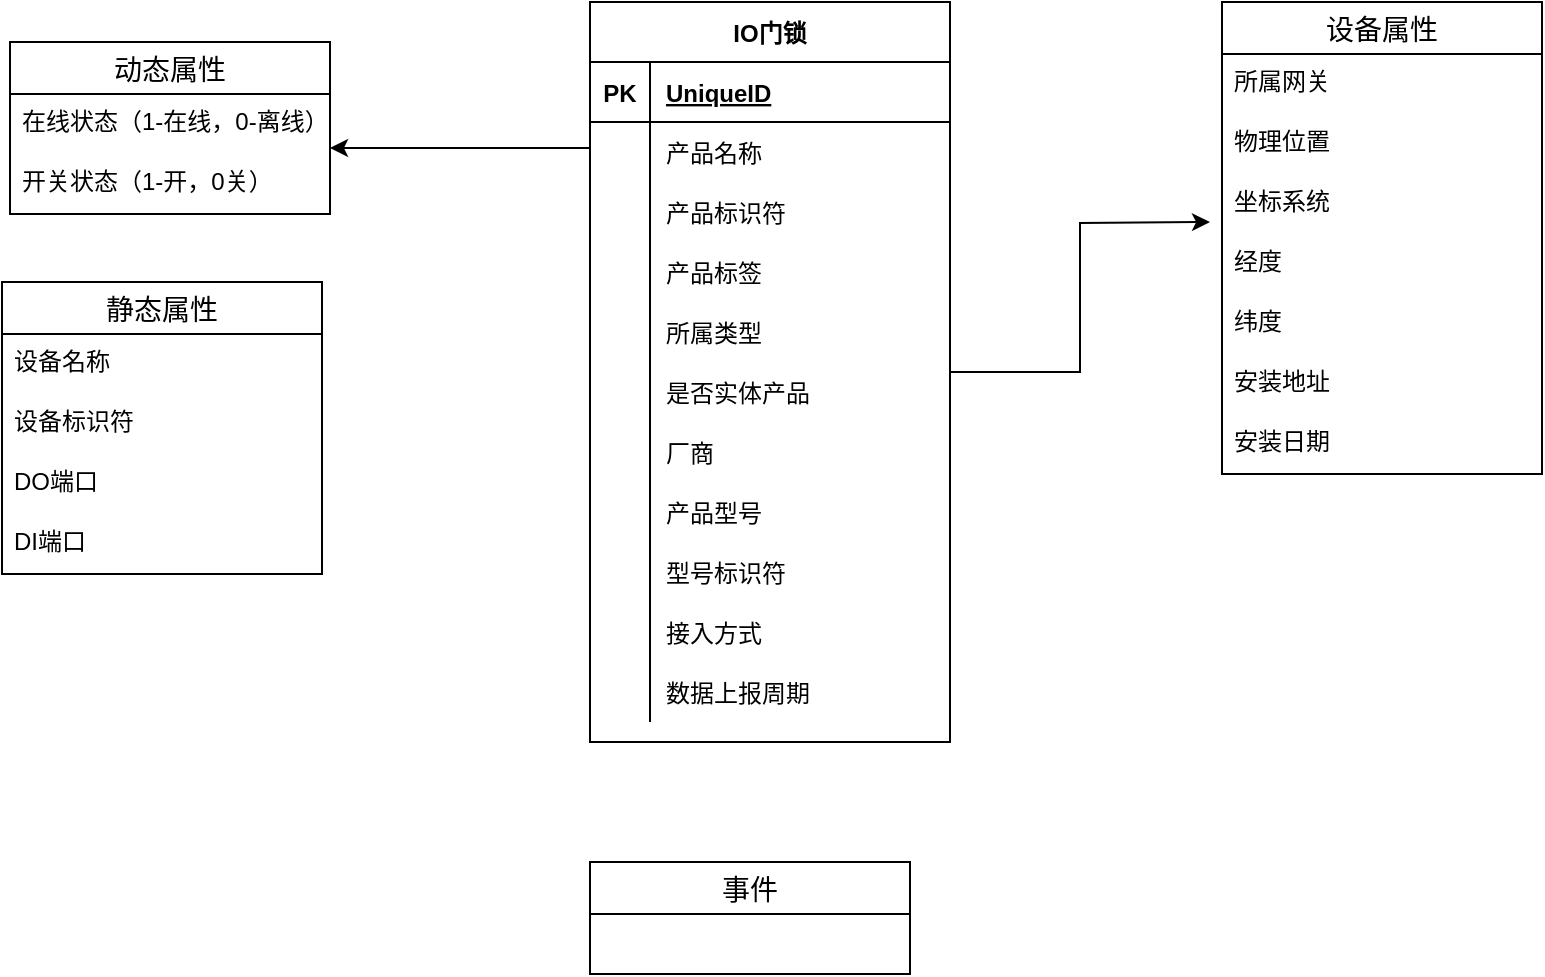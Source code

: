 <mxfile version="14.8.4" type="github">
  <diagram id="exYlIwoRCqoKy-3qKyyk" name="Page-1">
    <mxGraphModel dx="946" dy="518" grid="1" gridSize="10" guides="1" tooltips="1" connect="1" arrows="1" fold="1" page="1" pageScale="1" pageWidth="827" pageHeight="1169" math="0" shadow="0">
      <root>
        <mxCell id="0" />
        <mxCell id="1" parent="0" />
        <mxCell id="SLLAKNv1LBHuQRLllBD7-59" value="" style="edgeStyle=orthogonalEdgeStyle;rounded=0;orthogonalLoop=1;jettySize=auto;html=1;" parent="1" source="SLLAKNv1LBHuQRLllBD7-14" edge="1">
          <mxGeometry relative="1" as="geometry">
            <mxPoint x="634" y="130" as="targetPoint" />
          </mxGeometry>
        </mxCell>
        <mxCell id="P2__7eD1PNoK326hBarC-8" value="" style="edgeStyle=orthogonalEdgeStyle;rounded=0;orthogonalLoop=1;jettySize=auto;html=1;" edge="1" parent="1">
          <mxGeometry relative="1" as="geometry">
            <mxPoint x="324" y="93" as="sourcePoint" />
            <mxPoint x="194" y="93" as="targetPoint" />
          </mxGeometry>
        </mxCell>
        <mxCell id="SLLAKNv1LBHuQRLllBD7-14" value="IO门锁" style="shape=table;startSize=30;container=1;collapsible=1;childLayout=tableLayout;fixedRows=1;rowLines=0;fontStyle=1;align=center;resizeLast=1;" parent="1" vertex="1">
          <mxGeometry x="324" y="20" width="180" height="370" as="geometry">
            <mxRectangle x="324" y="90" width="70" height="30" as="alternateBounds" />
          </mxGeometry>
        </mxCell>
        <mxCell id="SLLAKNv1LBHuQRLllBD7-15" value="" style="shape=partialRectangle;collapsible=0;dropTarget=0;pointerEvents=0;fillColor=none;top=0;left=0;bottom=1;right=0;points=[[0,0.5],[1,0.5]];portConstraint=eastwest;" parent="SLLAKNv1LBHuQRLllBD7-14" vertex="1">
          <mxGeometry y="30" width="180" height="30" as="geometry" />
        </mxCell>
        <mxCell id="SLLAKNv1LBHuQRLllBD7-16" value="PK" style="shape=partialRectangle;connectable=0;fillColor=none;top=0;left=0;bottom=0;right=0;fontStyle=1;overflow=hidden;" parent="SLLAKNv1LBHuQRLllBD7-15" vertex="1">
          <mxGeometry width="30" height="30" as="geometry" />
        </mxCell>
        <mxCell id="SLLAKNv1LBHuQRLllBD7-17" value="UniqueID" style="shape=partialRectangle;connectable=0;fillColor=none;top=0;left=0;bottom=0;right=0;align=left;spacingLeft=6;fontStyle=5;overflow=hidden;" parent="SLLAKNv1LBHuQRLllBD7-15" vertex="1">
          <mxGeometry x="30" width="150" height="30" as="geometry" />
        </mxCell>
        <mxCell id="SLLAKNv1LBHuQRLllBD7-18" value="" style="shape=partialRectangle;collapsible=0;dropTarget=0;pointerEvents=0;fillColor=none;top=0;left=0;bottom=0;right=0;points=[[0,0.5],[1,0.5]];portConstraint=eastwest;" parent="SLLAKNv1LBHuQRLllBD7-14" vertex="1">
          <mxGeometry y="60" width="180" height="30" as="geometry" />
        </mxCell>
        <mxCell id="SLLAKNv1LBHuQRLllBD7-19" value="" style="shape=partialRectangle;connectable=0;fillColor=none;top=0;left=0;bottom=0;right=0;editable=1;overflow=hidden;" parent="SLLAKNv1LBHuQRLllBD7-18" vertex="1">
          <mxGeometry width="30" height="30" as="geometry" />
        </mxCell>
        <mxCell id="SLLAKNv1LBHuQRLllBD7-20" value="产品名称" style="shape=partialRectangle;connectable=0;fillColor=none;top=0;left=0;bottom=0;right=0;align=left;spacingLeft=6;overflow=hidden;" parent="SLLAKNv1LBHuQRLllBD7-18" vertex="1">
          <mxGeometry x="30" width="150" height="30" as="geometry" />
        </mxCell>
        <mxCell id="SLLAKNv1LBHuQRLllBD7-21" value="" style="shape=partialRectangle;collapsible=0;dropTarget=0;pointerEvents=0;fillColor=none;top=0;left=0;bottom=0;right=0;points=[[0,0.5],[1,0.5]];portConstraint=eastwest;" parent="SLLAKNv1LBHuQRLllBD7-14" vertex="1">
          <mxGeometry y="90" width="180" height="30" as="geometry" />
        </mxCell>
        <mxCell id="SLLAKNv1LBHuQRLllBD7-22" value="" style="shape=partialRectangle;connectable=0;fillColor=none;top=0;left=0;bottom=0;right=0;editable=1;overflow=hidden;" parent="SLLAKNv1LBHuQRLllBD7-21" vertex="1">
          <mxGeometry width="30" height="30" as="geometry" />
        </mxCell>
        <mxCell id="SLLAKNv1LBHuQRLllBD7-23" value="产品标识符" style="shape=partialRectangle;connectable=0;fillColor=none;top=0;left=0;bottom=0;right=0;align=left;spacingLeft=6;overflow=hidden;" parent="SLLAKNv1LBHuQRLllBD7-21" vertex="1">
          <mxGeometry x="30" width="150" height="30" as="geometry" />
        </mxCell>
        <mxCell id="SLLAKNv1LBHuQRLllBD7-24" value="" style="shape=partialRectangle;collapsible=0;dropTarget=0;pointerEvents=0;fillColor=none;top=0;left=0;bottom=0;right=0;points=[[0,0.5],[1,0.5]];portConstraint=eastwest;" parent="SLLAKNv1LBHuQRLllBD7-14" vertex="1">
          <mxGeometry y="120" width="180" height="30" as="geometry" />
        </mxCell>
        <mxCell id="SLLAKNv1LBHuQRLllBD7-25" value="" style="shape=partialRectangle;connectable=0;fillColor=none;top=0;left=0;bottom=0;right=0;editable=1;overflow=hidden;" parent="SLLAKNv1LBHuQRLllBD7-24" vertex="1">
          <mxGeometry width="30" height="30" as="geometry" />
        </mxCell>
        <mxCell id="SLLAKNv1LBHuQRLllBD7-26" value="产品标签" style="shape=partialRectangle;connectable=0;fillColor=none;top=0;left=0;bottom=0;right=0;align=left;spacingLeft=6;overflow=hidden;" parent="SLLAKNv1LBHuQRLllBD7-24" vertex="1">
          <mxGeometry x="30" width="150" height="30" as="geometry" />
        </mxCell>
        <mxCell id="SLLAKNv1LBHuQRLllBD7-48" value="" style="shape=partialRectangle;collapsible=0;dropTarget=0;pointerEvents=0;fillColor=none;top=0;left=0;bottom=0;right=0;points=[[0,0.5],[1,0.5]];portConstraint=eastwest;" parent="SLLAKNv1LBHuQRLllBD7-14" vertex="1">
          <mxGeometry y="150" width="180" height="30" as="geometry" />
        </mxCell>
        <mxCell id="SLLAKNv1LBHuQRLllBD7-49" value="" style="shape=partialRectangle;connectable=0;fillColor=none;top=0;left=0;bottom=0;right=0;editable=1;overflow=hidden;" parent="SLLAKNv1LBHuQRLllBD7-48" vertex="1">
          <mxGeometry width="30" height="30" as="geometry" />
        </mxCell>
        <mxCell id="SLLAKNv1LBHuQRLllBD7-50" value="所属类型" style="shape=partialRectangle;connectable=0;fillColor=none;top=0;left=0;bottom=0;right=0;align=left;spacingLeft=6;overflow=hidden;" parent="SLLAKNv1LBHuQRLllBD7-48" vertex="1">
          <mxGeometry x="30" width="150" height="30" as="geometry" />
        </mxCell>
        <mxCell id="SLLAKNv1LBHuQRLllBD7-51" value="" style="shape=partialRectangle;collapsible=0;dropTarget=0;pointerEvents=0;fillColor=none;top=0;left=0;bottom=0;right=0;points=[[0,0.5],[1,0.5]];portConstraint=eastwest;" parent="SLLAKNv1LBHuQRLllBD7-14" vertex="1">
          <mxGeometry y="180" width="180" height="30" as="geometry" />
        </mxCell>
        <mxCell id="SLLAKNv1LBHuQRLllBD7-52" value="" style="shape=partialRectangle;connectable=0;fillColor=none;top=0;left=0;bottom=0;right=0;editable=1;overflow=hidden;" parent="SLLAKNv1LBHuQRLllBD7-51" vertex="1">
          <mxGeometry width="30" height="30" as="geometry" />
        </mxCell>
        <mxCell id="SLLAKNv1LBHuQRLllBD7-53" value="是否实体产品" style="shape=partialRectangle;connectable=0;fillColor=none;top=0;left=0;bottom=0;right=0;align=left;spacingLeft=6;overflow=hidden;" parent="SLLAKNv1LBHuQRLllBD7-51" vertex="1">
          <mxGeometry x="30" width="150" height="30" as="geometry" />
        </mxCell>
        <mxCell id="P2__7eD1PNoK326hBarC-18" value="" style="shape=partialRectangle;collapsible=0;dropTarget=0;pointerEvents=0;fillColor=none;top=0;left=0;bottom=0;right=0;points=[[0,0.5],[1,0.5]];portConstraint=eastwest;" vertex="1" parent="SLLAKNv1LBHuQRLllBD7-14">
          <mxGeometry y="210" width="180" height="30" as="geometry" />
        </mxCell>
        <mxCell id="P2__7eD1PNoK326hBarC-19" value="" style="shape=partialRectangle;connectable=0;fillColor=none;top=0;left=0;bottom=0;right=0;editable=1;overflow=hidden;" vertex="1" parent="P2__7eD1PNoK326hBarC-18">
          <mxGeometry width="30" height="30" as="geometry" />
        </mxCell>
        <mxCell id="P2__7eD1PNoK326hBarC-20" value="厂商" style="shape=partialRectangle;connectable=0;fillColor=none;top=0;left=0;bottom=0;right=0;align=left;spacingLeft=6;overflow=hidden;" vertex="1" parent="P2__7eD1PNoK326hBarC-18">
          <mxGeometry x="30" width="150" height="30" as="geometry" />
        </mxCell>
        <mxCell id="P2__7eD1PNoK326hBarC-21" value="" style="shape=partialRectangle;collapsible=0;dropTarget=0;pointerEvents=0;fillColor=none;top=0;left=0;bottom=0;right=0;points=[[0,0.5],[1,0.5]];portConstraint=eastwest;" vertex="1" parent="SLLAKNv1LBHuQRLllBD7-14">
          <mxGeometry y="240" width="180" height="30" as="geometry" />
        </mxCell>
        <mxCell id="P2__7eD1PNoK326hBarC-22" value="" style="shape=partialRectangle;connectable=0;fillColor=none;top=0;left=0;bottom=0;right=0;editable=1;overflow=hidden;" vertex="1" parent="P2__7eD1PNoK326hBarC-21">
          <mxGeometry width="30" height="30" as="geometry" />
        </mxCell>
        <mxCell id="P2__7eD1PNoK326hBarC-23" value="产品型号" style="shape=partialRectangle;connectable=0;fillColor=none;top=0;left=0;bottom=0;right=0;align=left;spacingLeft=6;overflow=hidden;" vertex="1" parent="P2__7eD1PNoK326hBarC-21">
          <mxGeometry x="30" width="150" height="30" as="geometry" />
        </mxCell>
        <mxCell id="P2__7eD1PNoK326hBarC-24" value="" style="shape=partialRectangle;collapsible=0;dropTarget=0;pointerEvents=0;fillColor=none;top=0;left=0;bottom=0;right=0;points=[[0,0.5],[1,0.5]];portConstraint=eastwest;" vertex="1" parent="SLLAKNv1LBHuQRLllBD7-14">
          <mxGeometry y="270" width="180" height="30" as="geometry" />
        </mxCell>
        <mxCell id="P2__7eD1PNoK326hBarC-25" value="" style="shape=partialRectangle;connectable=0;fillColor=none;top=0;left=0;bottom=0;right=0;editable=1;overflow=hidden;" vertex="1" parent="P2__7eD1PNoK326hBarC-24">
          <mxGeometry width="30" height="30" as="geometry" />
        </mxCell>
        <mxCell id="P2__7eD1PNoK326hBarC-26" value="型号标识符" style="shape=partialRectangle;connectable=0;fillColor=none;top=0;left=0;bottom=0;right=0;align=left;spacingLeft=6;overflow=hidden;" vertex="1" parent="P2__7eD1PNoK326hBarC-24">
          <mxGeometry x="30" width="150" height="30" as="geometry" />
        </mxCell>
        <mxCell id="P2__7eD1PNoK326hBarC-27" value="" style="shape=partialRectangle;collapsible=0;dropTarget=0;pointerEvents=0;fillColor=none;top=0;left=0;bottom=0;right=0;points=[[0,0.5],[1,0.5]];portConstraint=eastwest;" vertex="1" parent="SLLAKNv1LBHuQRLllBD7-14">
          <mxGeometry y="300" width="180" height="30" as="geometry" />
        </mxCell>
        <mxCell id="P2__7eD1PNoK326hBarC-28" value="" style="shape=partialRectangle;connectable=0;fillColor=none;top=0;left=0;bottom=0;right=0;editable=1;overflow=hidden;" vertex="1" parent="P2__7eD1PNoK326hBarC-27">
          <mxGeometry width="30" height="30" as="geometry" />
        </mxCell>
        <mxCell id="P2__7eD1PNoK326hBarC-29" value="接入方式" style="shape=partialRectangle;connectable=0;fillColor=none;top=0;left=0;bottom=0;right=0;align=left;spacingLeft=6;overflow=hidden;" vertex="1" parent="P2__7eD1PNoK326hBarC-27">
          <mxGeometry x="30" width="150" height="30" as="geometry" />
        </mxCell>
        <mxCell id="P2__7eD1PNoK326hBarC-34" value="" style="shape=partialRectangle;collapsible=0;dropTarget=0;pointerEvents=0;fillColor=none;top=0;left=0;bottom=0;right=0;points=[[0,0.5],[1,0.5]];portConstraint=eastwest;" vertex="1" parent="SLLAKNv1LBHuQRLllBD7-14">
          <mxGeometry y="330" width="180" height="30" as="geometry" />
        </mxCell>
        <mxCell id="P2__7eD1PNoK326hBarC-35" value="" style="shape=partialRectangle;connectable=0;fillColor=none;top=0;left=0;bottom=0;right=0;editable=1;overflow=hidden;" vertex="1" parent="P2__7eD1PNoK326hBarC-34">
          <mxGeometry width="30" height="30" as="geometry" />
        </mxCell>
        <mxCell id="P2__7eD1PNoK326hBarC-36" value="数据上报周期" style="shape=partialRectangle;connectable=0;fillColor=none;top=0;left=0;bottom=0;right=0;align=left;spacingLeft=6;overflow=hidden;" vertex="1" parent="P2__7eD1PNoK326hBarC-34">
          <mxGeometry x="30" width="150" height="30" as="geometry" />
        </mxCell>
        <mxCell id="SLLAKNv1LBHuQRLllBD7-54" value="设备属性" style="swimlane;fontStyle=0;childLayout=stackLayout;horizontal=1;startSize=26;horizontalStack=0;resizeParent=1;resizeParentMax=0;resizeLast=0;collapsible=1;marginBottom=0;align=center;fontSize=14;" parent="1" vertex="1">
          <mxGeometry x="640" y="20" width="160" height="236" as="geometry" />
        </mxCell>
        <mxCell id="SLLAKNv1LBHuQRLllBD7-55" value="所属网关" style="text;strokeColor=none;fillColor=none;spacingLeft=4;spacingRight=4;overflow=hidden;rotatable=0;points=[[0,0.5],[1,0.5]];portConstraint=eastwest;fontSize=12;" parent="SLLAKNv1LBHuQRLllBD7-54" vertex="1">
          <mxGeometry y="26" width="160" height="30" as="geometry" />
        </mxCell>
        <mxCell id="SLLAKNv1LBHuQRLllBD7-56" value="物理位置" style="text;strokeColor=none;fillColor=none;spacingLeft=4;spacingRight=4;overflow=hidden;rotatable=0;points=[[0,0.5],[1,0.5]];portConstraint=eastwest;fontSize=12;" parent="SLLAKNv1LBHuQRLllBD7-54" vertex="1">
          <mxGeometry y="56" width="160" height="30" as="geometry" />
        </mxCell>
        <mxCell id="SLLAKNv1LBHuQRLllBD7-57" value="坐标系统" style="text;strokeColor=none;fillColor=none;spacingLeft=4;spacingRight=4;overflow=hidden;rotatable=0;points=[[0,0.5],[1,0.5]];portConstraint=eastwest;fontSize=12;" parent="SLLAKNv1LBHuQRLllBD7-54" vertex="1">
          <mxGeometry y="86" width="160" height="30" as="geometry" />
        </mxCell>
        <mxCell id="SLLAKNv1LBHuQRLllBD7-60" value="经度" style="text;strokeColor=none;fillColor=none;spacingLeft=4;spacingRight=4;overflow=hidden;rotatable=0;points=[[0,0.5],[1,0.5]];portConstraint=eastwest;fontSize=12;" parent="SLLAKNv1LBHuQRLllBD7-54" vertex="1">
          <mxGeometry y="116" width="160" height="30" as="geometry" />
        </mxCell>
        <mxCell id="SLLAKNv1LBHuQRLllBD7-61" value="纬度" style="text;strokeColor=none;fillColor=none;spacingLeft=4;spacingRight=4;overflow=hidden;rotatable=0;points=[[0,0.5],[1,0.5]];portConstraint=eastwest;fontSize=12;" parent="SLLAKNv1LBHuQRLllBD7-54" vertex="1">
          <mxGeometry y="146" width="160" height="30" as="geometry" />
        </mxCell>
        <mxCell id="SLLAKNv1LBHuQRLllBD7-63" value="安装地址" style="text;strokeColor=none;fillColor=none;spacingLeft=4;spacingRight=4;overflow=hidden;rotatable=0;points=[[0,0.5],[1,0.5]];portConstraint=eastwest;fontSize=12;" parent="SLLAKNv1LBHuQRLllBD7-54" vertex="1">
          <mxGeometry y="176" width="160" height="30" as="geometry" />
        </mxCell>
        <mxCell id="SLLAKNv1LBHuQRLllBD7-65" value="安装日期" style="text;strokeColor=none;fillColor=none;spacingLeft=4;spacingRight=4;overflow=hidden;rotatable=0;points=[[0,0.5],[1,0.5]];portConstraint=eastwest;fontSize=12;" parent="SLLAKNv1LBHuQRLllBD7-54" vertex="1">
          <mxGeometry y="206" width="160" height="30" as="geometry" />
        </mxCell>
        <mxCell id="SLLAKNv1LBHuQRLllBD7-108" value="动态属性" style="swimlane;fontStyle=0;childLayout=stackLayout;horizontal=1;startSize=26;horizontalStack=0;resizeParent=1;resizeParentMax=0;resizeLast=0;collapsible=1;marginBottom=0;align=center;fontSize=14;" parent="1" vertex="1">
          <mxGeometry x="34" y="40" width="160" height="86" as="geometry" />
        </mxCell>
        <mxCell id="SLLAKNv1LBHuQRLllBD7-109" value="在线状态（1-在线，0-离线）" style="text;strokeColor=none;fillColor=none;spacingLeft=4;spacingRight=4;overflow=hidden;rotatable=0;points=[[0,0.5],[1,0.5]];portConstraint=eastwest;fontSize=12;" parent="SLLAKNv1LBHuQRLllBD7-108" vertex="1">
          <mxGeometry y="26" width="160" height="30" as="geometry" />
        </mxCell>
        <mxCell id="SLLAKNv1LBHuQRLllBD7-110" value="开关状态（1-开，0关）" style="text;strokeColor=none;fillColor=none;spacingLeft=4;spacingRight=4;overflow=hidden;rotatable=0;points=[[0,0.5],[1,0.5]];portConstraint=eastwest;fontSize=12;" parent="SLLAKNv1LBHuQRLllBD7-108" vertex="1">
          <mxGeometry y="56" width="160" height="30" as="geometry" />
        </mxCell>
        <mxCell id="SLLAKNv1LBHuQRLllBD7-114" value="事件" style="swimlane;fontStyle=0;childLayout=stackLayout;horizontal=1;startSize=26;horizontalStack=0;resizeParent=1;resizeParentMax=0;resizeLast=0;collapsible=1;marginBottom=0;align=center;fontSize=14;" parent="1" vertex="1">
          <mxGeometry x="324" y="450" width="160" height="56" as="geometry" />
        </mxCell>
        <mxCell id="P2__7eD1PNoK326hBarC-9" value="静态属性" style="swimlane;fontStyle=0;childLayout=stackLayout;horizontal=1;startSize=26;horizontalStack=0;resizeParent=1;resizeParentMax=0;resizeLast=0;collapsible=1;marginBottom=0;align=center;fontSize=14;" vertex="1" parent="1">
          <mxGeometry x="30" y="160" width="160" height="146" as="geometry" />
        </mxCell>
        <mxCell id="P2__7eD1PNoK326hBarC-10" value="设备名称" style="text;strokeColor=none;fillColor=none;spacingLeft=4;spacingRight=4;overflow=hidden;rotatable=0;points=[[0,0.5],[1,0.5]];portConstraint=eastwest;fontSize=12;" vertex="1" parent="P2__7eD1PNoK326hBarC-9">
          <mxGeometry y="26" width="160" height="30" as="geometry" />
        </mxCell>
        <mxCell id="P2__7eD1PNoK326hBarC-11" value="设备标识符" style="text;strokeColor=none;fillColor=none;spacingLeft=4;spacingRight=4;overflow=hidden;rotatable=0;points=[[0,0.5],[1,0.5]];portConstraint=eastwest;fontSize=12;" vertex="1" parent="P2__7eD1PNoK326hBarC-9">
          <mxGeometry y="56" width="160" height="30" as="geometry" />
        </mxCell>
        <mxCell id="P2__7eD1PNoK326hBarC-12" value="DO端口" style="text;strokeColor=none;fillColor=none;spacingLeft=4;spacingRight=4;overflow=hidden;rotatable=0;points=[[0,0.5],[1,0.5]];portConstraint=eastwest;fontSize=12;" vertex="1" parent="P2__7eD1PNoK326hBarC-9">
          <mxGeometry y="86" width="160" height="30" as="geometry" />
        </mxCell>
        <mxCell id="P2__7eD1PNoK326hBarC-13" value="DI端口" style="text;strokeColor=none;fillColor=none;spacingLeft=4;spacingRight=4;overflow=hidden;rotatable=0;points=[[0,0.5],[1,0.5]];portConstraint=eastwest;fontSize=12;" vertex="1" parent="P2__7eD1PNoK326hBarC-9">
          <mxGeometry y="116" width="160" height="30" as="geometry" />
        </mxCell>
      </root>
    </mxGraphModel>
  </diagram>
</mxfile>

